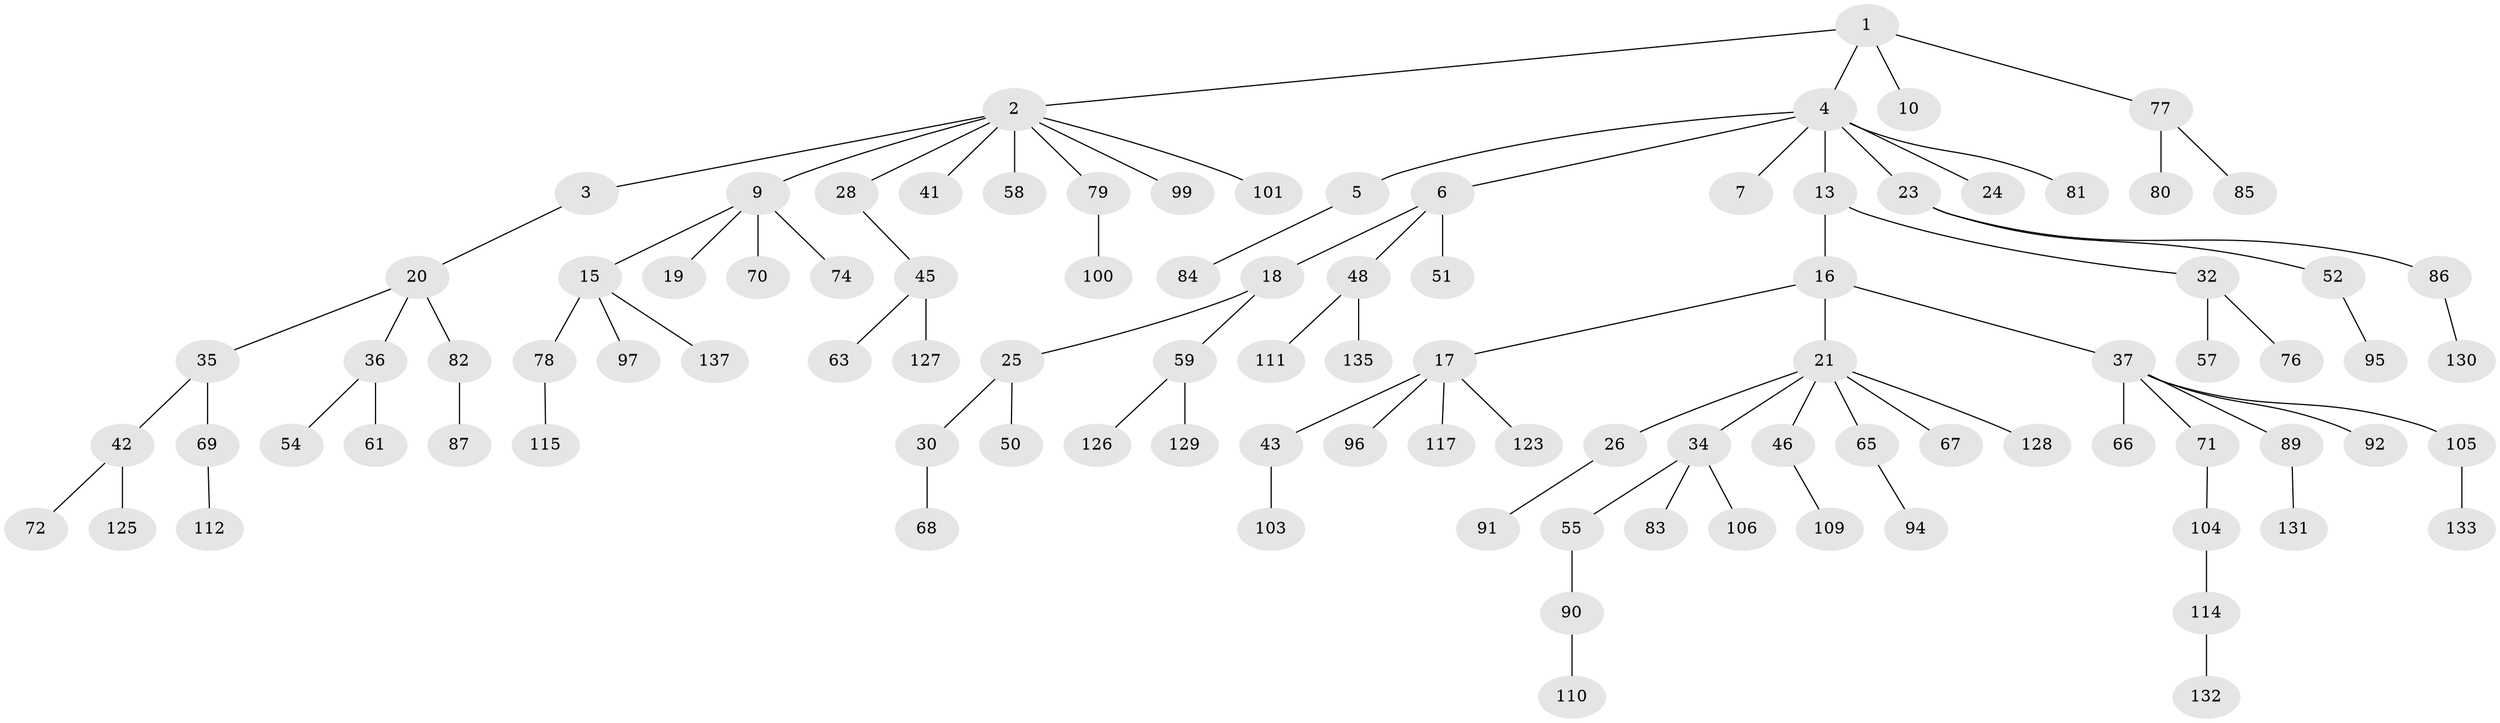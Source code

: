 // original degree distribution, {4: 0.09154929577464789, 5: 0.014084507042253521, 2: 0.2887323943661972, 6: 0.014084507042253521, 3: 0.1267605633802817, 1: 0.45774647887323944, 7: 0.007042253521126761}
// Generated by graph-tools (version 1.1) at 2025/42/03/06/25 10:42:03]
// undirected, 99 vertices, 98 edges
graph export_dot {
graph [start="1"]
  node [color=gray90,style=filled];
  1 [super="+31"];
  2 [super="+12"];
  3;
  4 [super="+14"];
  5 [super="+47"];
  6 [super="+8"];
  7;
  9 [super="+11"];
  10 [super="+73"];
  13;
  15 [super="+33"];
  16;
  17 [super="+29"];
  18 [super="+122"];
  19 [super="+22"];
  20 [super="+38"];
  21 [super="+27"];
  23;
  24;
  25 [super="+44"];
  26;
  28;
  30 [super="+56"];
  32 [super="+39"];
  34 [super="+60"];
  35 [super="+107"];
  36 [super="+40"];
  37 [super="+49"];
  41;
  42 [super="+53"];
  43;
  45;
  46 [super="+108"];
  48 [super="+64"];
  50;
  51 [super="+75"];
  52;
  54 [super="+88"];
  55;
  57 [super="+93"];
  58;
  59 [super="+62"];
  61;
  63;
  65;
  66 [super="+121"];
  67;
  68 [super="+119"];
  69;
  70;
  71 [super="+116"];
  72;
  74;
  76;
  77 [super="+124"];
  78;
  79 [super="+98"];
  80;
  81;
  82;
  83;
  84;
  85;
  86 [super="+138"];
  87 [super="+113"];
  89 [super="+102"];
  90;
  91;
  92;
  94 [super="+142"];
  95;
  96;
  97 [super="+140"];
  99;
  100;
  101;
  103;
  104;
  105;
  106;
  109;
  110;
  111 [super="+141"];
  112 [super="+118"];
  114 [super="+120"];
  115;
  117;
  123;
  125 [super="+136"];
  126;
  127 [super="+134"];
  128;
  129;
  130;
  131;
  132;
  133;
  135 [super="+139"];
  137;
  1 -- 2;
  1 -- 4;
  1 -- 10;
  1 -- 77;
  2 -- 3;
  2 -- 9;
  2 -- 28;
  2 -- 99;
  2 -- 101;
  2 -- 41;
  2 -- 58;
  2 -- 79;
  3 -- 20;
  4 -- 5;
  4 -- 6;
  4 -- 7;
  4 -- 13;
  4 -- 24;
  4 -- 81;
  4 -- 23;
  5 -- 84;
  6 -- 48;
  6 -- 18;
  6 -- 51;
  9 -- 70;
  9 -- 74;
  9 -- 19;
  9 -- 15;
  13 -- 16;
  13 -- 32;
  15 -- 137;
  15 -- 97;
  15 -- 78;
  16 -- 17;
  16 -- 21;
  16 -- 37;
  17 -- 123;
  17 -- 96;
  17 -- 43;
  17 -- 117;
  18 -- 25;
  18 -- 59;
  20 -- 35;
  20 -- 36;
  20 -- 82;
  21 -- 26;
  21 -- 34;
  21 -- 46;
  21 -- 65;
  21 -- 128;
  21 -- 67;
  23 -- 52;
  23 -- 86;
  25 -- 30;
  25 -- 50;
  26 -- 91;
  28 -- 45;
  30 -- 68;
  32 -- 57;
  32 -- 76;
  34 -- 55;
  34 -- 106;
  34 -- 83;
  35 -- 42;
  35 -- 69;
  36 -- 54;
  36 -- 61;
  37 -- 71;
  37 -- 89;
  37 -- 105;
  37 -- 66;
  37 -- 92;
  42 -- 72;
  42 -- 125;
  43 -- 103;
  45 -- 63;
  45 -- 127;
  46 -- 109;
  48 -- 111;
  48 -- 135;
  52 -- 95;
  55 -- 90;
  59 -- 129;
  59 -- 126;
  65 -- 94;
  69 -- 112;
  71 -- 104;
  77 -- 80;
  77 -- 85;
  78 -- 115;
  79 -- 100;
  82 -- 87;
  86 -- 130;
  89 -- 131;
  90 -- 110;
  104 -- 114;
  105 -- 133;
  114 -- 132;
}
